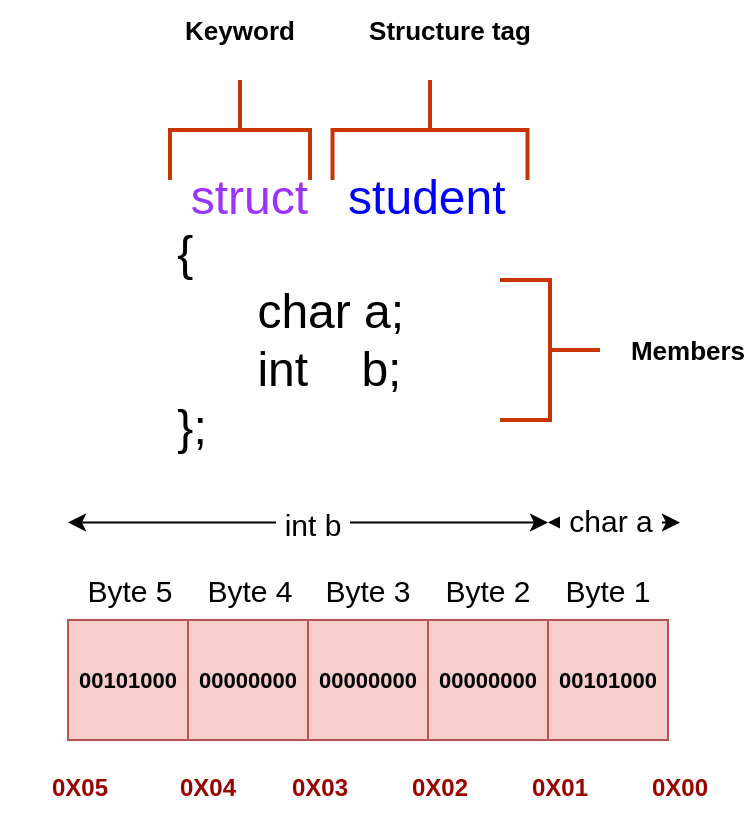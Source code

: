 <mxfile version="24.1.0" type="device">
  <diagram name="Page-1" id="QNVAXEFG_coX6fo7xSKH">
    <mxGraphModel dx="1434" dy="827" grid="1" gridSize="10" guides="1" tooltips="1" connect="1" arrows="1" fold="1" page="1" pageScale="1" pageWidth="827" pageHeight="1169" math="0" shadow="0">
      <root>
        <mxCell id="0" />
        <mxCell id="1" parent="0" />
        <mxCell id="DXjjxYE0g-5OhmQiskfD-1" value="&lt;font style=&quot;font-size: 24px;&quot;&gt;&lt;span style=&quot;caret-color: rgb(204, 0, 0);&quot;&gt;&lt;font color=&quot;#9933ff&quot;&gt;&amp;nbsp; &amp;nbsp; &amp;nbsp; &amp;nbsp; &amp;nbsp; &amp;nbsp; &amp;nbsp; struct&lt;/font&gt;&lt;/span&gt; &amp;nbsp; &lt;font color=&quot;#0000ff&quot;&gt;student&amp;nbsp;&lt;/font&gt;&amp;nbsp; &amp;nbsp; &amp;nbsp;&lt;/font&gt;&lt;div style=&quot;font-size: 24px;&quot;&gt;&lt;font style=&quot;font-size: 24px;&quot;&gt;&amp;nbsp; &amp;nbsp; &amp;nbsp; &amp;nbsp; &amp;nbsp; &amp;nbsp; &amp;nbsp;{ &amp;nbsp;&lt;/font&gt;&lt;div&gt;&lt;div&gt;&lt;font style=&quot;font-size: 24px;&quot;&gt;&amp;nbsp; &amp;nbsp; &amp;nbsp; &amp;nbsp; &amp;nbsp; &amp;nbsp; &amp;nbsp; &amp;nbsp; &amp;nbsp; &amp;nbsp;char a;&lt;/font&gt;&lt;/div&gt;&lt;div&gt;&lt;font style=&quot;font-size: 24px;&quot;&gt;&amp;nbsp; &amp;nbsp; &amp;nbsp; &amp;nbsp; &amp;nbsp; &amp;nbsp; &amp;nbsp; &amp;nbsp; &amp;nbsp; &amp;nbsp;int &amp;nbsp; &amp;nbsp;b; &amp;nbsp; &amp;nbsp;&amp;nbsp;&lt;/font&gt;&lt;/div&gt;&lt;div&gt;&lt;font style=&quot;font-size: 24px;&quot;&gt;&amp;nbsp; &amp;nbsp; &amp;nbsp; &amp;nbsp; &amp;nbsp; &amp;nbsp; &amp;nbsp;};&lt;/font&gt;&lt;/div&gt;&lt;/div&gt;&lt;/div&gt;" style="text;html=1;align=left;verticalAlign=middle;whiteSpace=wrap;rounded=0;" vertex="1" parent="1">
          <mxGeometry x="70" y="380" width="350" height="211.25" as="geometry" />
        </mxCell>
        <mxCell id="DXjjxYE0g-5OhmQiskfD-4" value="" style="strokeWidth=2;html=1;shape=mxgraph.flowchart.annotation_2;align=left;labelPosition=right;pointerEvents=1;rotation=90;fillColor=#fa6800;fontColor=#CC99FF;strokeColor=#C73500;" vertex="1" parent="1">
          <mxGeometry x="165" y="360" width="50" height="70" as="geometry" />
        </mxCell>
        <mxCell id="DXjjxYE0g-5OhmQiskfD-5" value="" style="strokeWidth=2;html=1;shape=mxgraph.flowchart.annotation_2;align=left;labelPosition=right;pointerEvents=1;rotation=90;fillColor=#fa6800;fontColor=#CC99FF;strokeColor=#C73500;" vertex="1" parent="1">
          <mxGeometry x="260" y="346.25" width="50" height="97.5" as="geometry" />
        </mxCell>
        <mxCell id="DXjjxYE0g-5OhmQiskfD-11" value="" style="strokeWidth=2;html=1;shape=mxgraph.flowchart.annotation_2;align=left;labelPosition=right;pointerEvents=1;rotation=-180;fillColor=#fa6800;fontColor=#CC99FF;strokeColor=#C73500;" vertex="1" parent="1">
          <mxGeometry x="320" y="470" width="50" height="70" as="geometry" />
        </mxCell>
        <mxCell id="DXjjxYE0g-5OhmQiskfD-15" value="Keyword" style="text;html=1;align=center;verticalAlign=middle;whiteSpace=wrap;rounded=0;fontSize=13;fontStyle=1" vertex="1" parent="1">
          <mxGeometry x="160" y="330" width="60" height="30" as="geometry" />
        </mxCell>
        <mxCell id="DXjjxYE0g-5OhmQiskfD-16" value="Structure tag" style="text;html=1;align=center;verticalAlign=middle;whiteSpace=wrap;rounded=0;fontSize=13;fontStyle=1" vertex="1" parent="1">
          <mxGeometry x="250" y="330" width="90" height="30" as="geometry" />
        </mxCell>
        <mxCell id="DXjjxYE0g-5OhmQiskfD-21" value="Members" style="text;html=1;align=center;verticalAlign=middle;whiteSpace=wrap;rounded=0;fontSize=13;fontStyle=1" vertex="1" parent="1">
          <mxGeometry x="384" y="490" width="60" height="30" as="geometry" />
        </mxCell>
        <mxCell id="DXjjxYE0g-5OhmQiskfD-36" value="&lt;span style=&quot;font-size: 11px;&quot;&gt;00000000&lt;/span&gt;" style="rounded=0;whiteSpace=wrap;html=1;fillColor=#f8cecc;strokeColor=#b85450;fontStyle=1;fontSize=11;" vertex="1" parent="1">
          <mxGeometry x="164" y="640" width="60" height="60" as="geometry" />
        </mxCell>
        <mxCell id="DXjjxYE0g-5OhmQiskfD-37" value="&lt;span style=&quot;font-size: 11px;&quot;&gt;00000000&lt;/span&gt;" style="rounded=0;whiteSpace=wrap;html=1;fillColor=#f8cecc;strokeColor=#b85450;fontStyle=1;fontSize=11;" vertex="1" parent="1">
          <mxGeometry x="224" y="640" width="60" height="60" as="geometry" />
        </mxCell>
        <mxCell id="DXjjxYE0g-5OhmQiskfD-38" value="&lt;span style=&quot;font-size: 11px;&quot;&gt;00000000&lt;/span&gt;" style="rounded=0;whiteSpace=wrap;html=1;fillColor=#f8cecc;strokeColor=#b85450;fontStyle=1;fontSize=11;" vertex="1" parent="1">
          <mxGeometry x="284" y="640" width="60" height="60" as="geometry" />
        </mxCell>
        <mxCell id="DXjjxYE0g-5OhmQiskfD-39" value="&lt;font style=&quot;font-size: 11px;&quot;&gt;00101000&lt;/font&gt;" style="rounded=0;whiteSpace=wrap;html=1;fillColor=#f8cecc;strokeColor=#b85450;fontStyle=1;fontSize=11;" vertex="1" parent="1">
          <mxGeometry x="344" y="640" width="60" height="60" as="geometry" />
        </mxCell>
        <mxCell id="DXjjxYE0g-5OhmQiskfD-43" value="&lt;font style=&quot;font-size: 11px;&quot;&gt;00101000&lt;/font&gt;" style="rounded=0;whiteSpace=wrap;html=1;fillColor=#f8cecc;strokeColor=#b85450;fontStyle=1;fontSize=11;" vertex="1" parent="1">
          <mxGeometry x="104" y="640" width="60" height="60" as="geometry" />
        </mxCell>
        <mxCell id="DXjjxYE0g-5OhmQiskfD-44" value="0X00" style="text;html=1;align=center;verticalAlign=middle;whiteSpace=wrap;rounded=0;fontColor=#990000;fontStyle=1" vertex="1" parent="1">
          <mxGeometry x="380" y="708.75" width="60" height="30" as="geometry" />
        </mxCell>
        <mxCell id="DXjjxYE0g-5OhmQiskfD-45" value="0X01" style="text;html=1;align=center;verticalAlign=middle;whiteSpace=wrap;rounded=0;fontColor=#990000;fontStyle=1" vertex="1" parent="1">
          <mxGeometry x="320" y="708.75" width="60" height="30" as="geometry" />
        </mxCell>
        <mxCell id="DXjjxYE0g-5OhmQiskfD-46" value="0X02" style="text;html=1;align=center;verticalAlign=middle;whiteSpace=wrap;rounded=0;fontColor=#990000;fontStyle=1" vertex="1" parent="1">
          <mxGeometry x="260" y="708.75" width="60" height="30" as="geometry" />
        </mxCell>
        <mxCell id="DXjjxYE0g-5OhmQiskfD-47" value="0X03" style="text;html=1;align=center;verticalAlign=middle;whiteSpace=wrap;rounded=0;fontColor=#990000;fontStyle=1" vertex="1" parent="1">
          <mxGeometry x="200" y="708.75" width="60" height="30" as="geometry" />
        </mxCell>
        <mxCell id="DXjjxYE0g-5OhmQiskfD-48" value="0X04" style="text;html=1;align=center;verticalAlign=middle;whiteSpace=wrap;rounded=0;fontColor=#990000;fontStyle=1" vertex="1" parent="1">
          <mxGeometry x="144" y="708.75" width="60" height="30" as="geometry" />
        </mxCell>
        <mxCell id="DXjjxYE0g-5OhmQiskfD-49" value="0X05" style="text;html=1;align=center;verticalAlign=middle;whiteSpace=wrap;rounded=0;fontColor=#990000;fontStyle=1" vertex="1" parent="1">
          <mxGeometry x="80" y="708.75" width="60" height="30" as="geometry" />
        </mxCell>
        <mxCell id="DXjjxYE0g-5OhmQiskfD-53" value="" style="endArrow=classic;startArrow=classic;html=1;rounded=0;entryX=0;entryY=0.5;entryDx=0;entryDy=0;" edge="1" parent="1">
          <mxGeometry width="50" height="50" relative="1" as="geometry">
            <mxPoint x="344" y="591.25" as="sourcePoint" />
            <mxPoint x="410" y="591.25" as="targetPoint" />
          </mxGeometry>
        </mxCell>
        <mxCell id="DXjjxYE0g-5OhmQiskfD-54" value="&lt;font style=&quot;font-size: 15px;&quot;&gt;&amp;nbsp;char a&amp;nbsp;&lt;/font&gt;" style="edgeLabel;html=1;align=center;verticalAlign=middle;resizable=0;points=[];" vertex="1" connectable="0" parent="DXjjxYE0g-5OhmQiskfD-53">
          <mxGeometry x="-0.058" y="3" relative="1" as="geometry">
            <mxPoint y="1" as="offset" />
          </mxGeometry>
        </mxCell>
        <mxCell id="DXjjxYE0g-5OhmQiskfD-55" value="" style="endArrow=classic;startArrow=classic;html=1;rounded=0;entryX=0;entryY=0.5;entryDx=0;entryDy=0;exitX=1;exitY=0.5;exitDx=0;exitDy=0;" edge="1" parent="1">
          <mxGeometry width="50" height="50" relative="1" as="geometry">
            <mxPoint x="104" y="591.25" as="sourcePoint" />
            <mxPoint x="344" y="591.25" as="targetPoint" />
          </mxGeometry>
        </mxCell>
        <mxCell id="DXjjxYE0g-5OhmQiskfD-56" value="&lt;font style=&quot;font-size: 15px;&quot;&gt;&amp;nbsp;int b&amp;nbsp;&lt;/font&gt;" style="edgeLabel;html=1;align=center;verticalAlign=middle;resizable=0;points=[];" vertex="1" connectable="0" parent="DXjjxYE0g-5OhmQiskfD-55">
          <mxGeometry x="0.017" y="1" relative="1" as="geometry">
            <mxPoint y="1" as="offset" />
          </mxGeometry>
        </mxCell>
        <mxCell id="DXjjxYE0g-5OhmQiskfD-58" value="&lt;font style=&quot;font-size: 15px;&quot;&gt;Byte 1&lt;/font&gt;" style="text;html=1;align=center;verticalAlign=middle;whiteSpace=wrap;rounded=0;" vertex="1" parent="1">
          <mxGeometry x="344" y="610" width="60" height="30" as="geometry" />
        </mxCell>
        <mxCell id="DXjjxYE0g-5OhmQiskfD-63" value="&lt;font style=&quot;font-size: 15px;&quot;&gt;Byte 5&lt;/font&gt;" style="text;html=1;align=center;verticalAlign=middle;whiteSpace=wrap;rounded=0;" vertex="1" parent="1">
          <mxGeometry x="105" y="610" width="60" height="30" as="geometry" />
        </mxCell>
        <mxCell id="DXjjxYE0g-5OhmQiskfD-64" value="&lt;font style=&quot;font-size: 15px;&quot;&gt;Byte 4&lt;/font&gt;" style="text;html=1;align=center;verticalAlign=middle;whiteSpace=wrap;rounded=0;" vertex="1" parent="1">
          <mxGeometry x="165" y="610" width="60" height="30" as="geometry" />
        </mxCell>
        <mxCell id="DXjjxYE0g-5OhmQiskfD-65" value="&lt;font style=&quot;font-size: 15px;&quot;&gt;Byte 3&lt;/font&gt;" style="text;html=1;align=center;verticalAlign=middle;whiteSpace=wrap;rounded=0;" vertex="1" parent="1">
          <mxGeometry x="224" y="610" width="60" height="30" as="geometry" />
        </mxCell>
        <mxCell id="DXjjxYE0g-5OhmQiskfD-66" value="&lt;font style=&quot;font-size: 15px;&quot;&gt;Byte 2&lt;/font&gt;" style="text;html=1;align=center;verticalAlign=middle;whiteSpace=wrap;rounded=0;" vertex="1" parent="1">
          <mxGeometry x="284" y="610" width="60" height="30" as="geometry" />
        </mxCell>
      </root>
    </mxGraphModel>
  </diagram>
</mxfile>
